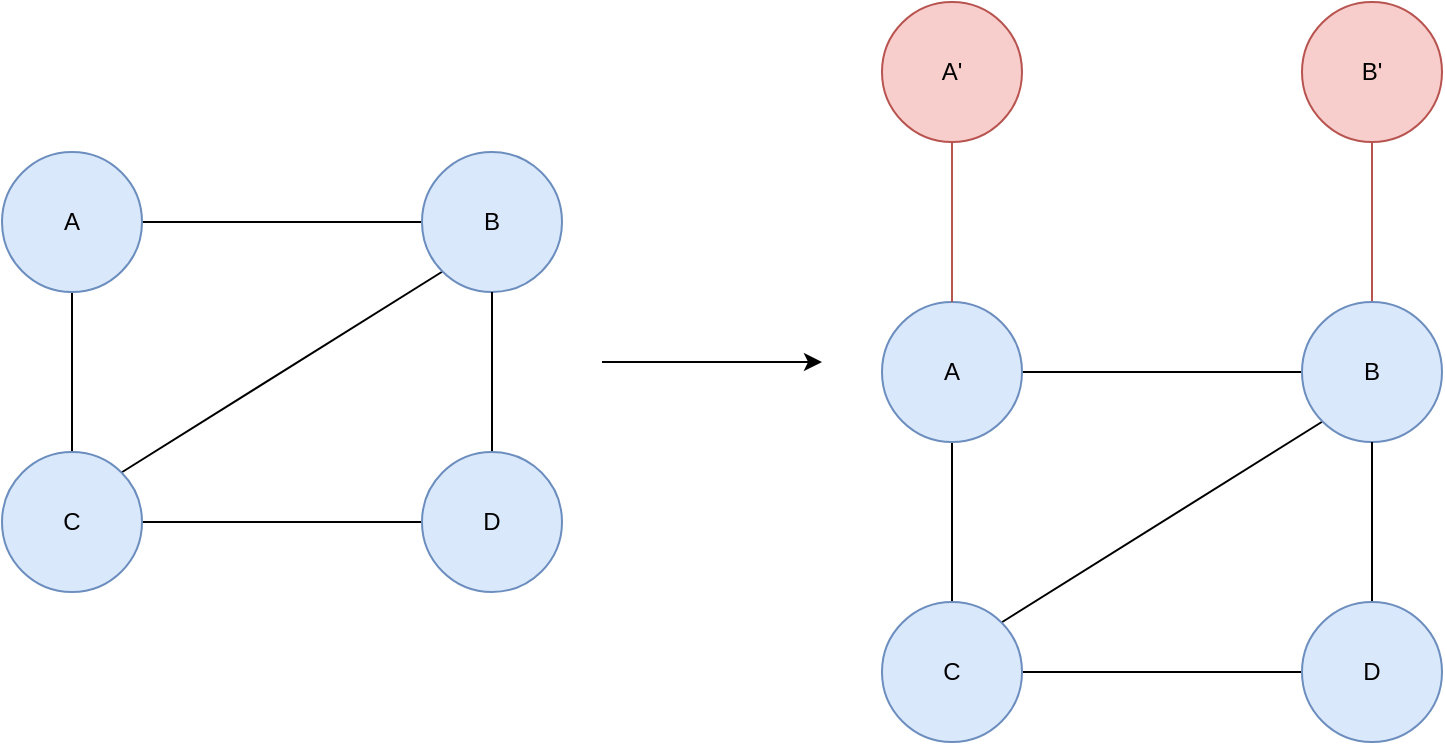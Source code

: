 <mxfile version="12.1.0" type="device" pages="1"><diagram id="q5mhmVjGawGprZf8YzE2" name="Page-1"><mxGraphModel dx="1038" dy="499" grid="1" gridSize="10" guides="1" tooltips="1" connect="1" arrows="1" fold="1" page="1" pageScale="1" pageWidth="826" pageHeight="1169" math="0" shadow="0"><root><mxCell id="0"/><mxCell id="1" parent="0"/><mxCell id="_F0f7T1SCblVCOCUp1rU-9" style="edgeStyle=orthogonalEdgeStyle;rounded=0;orthogonalLoop=1;jettySize=auto;html=1;exitX=0.5;exitY=1;exitDx=0;exitDy=0;entryX=0.5;entryY=0;entryDx=0;entryDy=0;endArrow=none;endFill=0;" edge="1" parent="1" source="_F0f7T1SCblVCOCUp1rU-1" target="_F0f7T1SCblVCOCUp1rU-3"><mxGeometry relative="1" as="geometry"/></mxCell><mxCell id="_F0f7T1SCblVCOCUp1rU-14" style="edgeStyle=orthogonalEdgeStyle;rounded=0;orthogonalLoop=1;jettySize=auto;html=1;exitX=1;exitY=0.5;exitDx=0;exitDy=0;entryX=0;entryY=0.5;entryDx=0;entryDy=0;endArrow=none;endFill=0;" edge="1" parent="1" source="_F0f7T1SCblVCOCUp1rU-1" target="_F0f7T1SCblVCOCUp1rU-2"><mxGeometry relative="1" as="geometry"/></mxCell><mxCell id="_F0f7T1SCblVCOCUp1rU-1" value="" style="ellipse;whiteSpace=wrap;html=1;fillColor=#dae8fc;strokeColor=#6c8ebf;" vertex="1" parent="1"><mxGeometry x="480" y="190" width="70" height="70" as="geometry"/></mxCell><mxCell id="_F0f7T1SCblVCOCUp1rU-12" style="edgeStyle=orthogonalEdgeStyle;rounded=0;orthogonalLoop=1;jettySize=auto;html=1;exitX=0.5;exitY=0;exitDx=0;exitDy=0;entryX=0.5;entryY=1;entryDx=0;entryDy=0;endArrow=none;endFill=0;fillColor=#f8cecc;strokeColor=#b85450;" edge="1" parent="1" source="_F0f7T1SCblVCOCUp1rU-2" target="_F0f7T1SCblVCOCUp1rU-6"><mxGeometry relative="1" as="geometry"/></mxCell><mxCell id="_F0f7T1SCblVCOCUp1rU-15" style="rounded=1;orthogonalLoop=1;jettySize=auto;html=1;exitX=0;exitY=1;exitDx=0;exitDy=0;entryX=1;entryY=0;entryDx=0;entryDy=0;endArrow=none;endFill=0;" edge="1" parent="1" source="_F0f7T1SCblVCOCUp1rU-2" target="_F0f7T1SCblVCOCUp1rU-3"><mxGeometry relative="1" as="geometry"/></mxCell><mxCell id="_F0f7T1SCblVCOCUp1rU-2" value="" style="ellipse;whiteSpace=wrap;html=1;fillColor=#dae8fc;strokeColor=#6c8ebf;" vertex="1" parent="1"><mxGeometry x="690" y="190" width="70" height="70" as="geometry"/></mxCell><mxCell id="_F0f7T1SCblVCOCUp1rU-10" style="edgeStyle=orthogonalEdgeStyle;rounded=0;orthogonalLoop=1;jettySize=auto;html=1;exitX=1;exitY=0.5;exitDx=0;exitDy=0;entryX=0;entryY=0.5;entryDx=0;entryDy=0;endArrow=none;endFill=0;" edge="1" parent="1" source="_F0f7T1SCblVCOCUp1rU-3" target="_F0f7T1SCblVCOCUp1rU-4"><mxGeometry relative="1" as="geometry"/></mxCell><mxCell id="_F0f7T1SCblVCOCUp1rU-3" value="" style="ellipse;whiteSpace=wrap;html=1;fillColor=#dae8fc;strokeColor=#6c8ebf;" vertex="1" parent="1"><mxGeometry x="480" y="340" width="70" height="70" as="geometry"/></mxCell><mxCell id="_F0f7T1SCblVCOCUp1rU-11" style="edgeStyle=orthogonalEdgeStyle;rounded=0;orthogonalLoop=1;jettySize=auto;html=1;exitX=0.5;exitY=0;exitDx=0;exitDy=0;entryX=0.5;entryY=1;entryDx=0;entryDy=0;endArrow=none;endFill=0;" edge="1" parent="1" source="_F0f7T1SCblVCOCUp1rU-4" target="_F0f7T1SCblVCOCUp1rU-2"><mxGeometry relative="1" as="geometry"/></mxCell><mxCell id="_F0f7T1SCblVCOCUp1rU-4" value="" style="ellipse;whiteSpace=wrap;html=1;fillColor=#dae8fc;strokeColor=#6c8ebf;" vertex="1" parent="1"><mxGeometry x="690" y="340" width="70" height="70" as="geometry"/></mxCell><mxCell id="_F0f7T1SCblVCOCUp1rU-8" style="edgeStyle=orthogonalEdgeStyle;rounded=0;orthogonalLoop=1;jettySize=auto;html=1;exitX=0.5;exitY=1;exitDx=0;exitDy=0;entryX=0.5;entryY=0;entryDx=0;entryDy=0;endArrow=none;endFill=0;fillColor=#f8cecc;strokeColor=#b85450;targetPerimeterSpacing=0;" edge="1" parent="1" source="_F0f7T1SCblVCOCUp1rU-5" target="_F0f7T1SCblVCOCUp1rU-1"><mxGeometry relative="1" as="geometry"/></mxCell><mxCell id="_F0f7T1SCblVCOCUp1rU-5" value="" style="ellipse;whiteSpace=wrap;html=1;fillColor=#f8cecc;strokeColor=#b85450;" vertex="1" parent="1"><mxGeometry x="480" y="40" width="70" height="70" as="geometry"/></mxCell><mxCell id="_F0f7T1SCblVCOCUp1rU-6" value="" style="ellipse;whiteSpace=wrap;html=1;fillColor=#f8cecc;strokeColor=#b85450;" vertex="1" parent="1"><mxGeometry x="690" y="40" width="70" height="70" as="geometry"/></mxCell><mxCell id="_F0f7T1SCblVCOCUp1rU-16" value="A'" style="text;html=1;strokeColor=none;fillColor=none;align=center;verticalAlign=middle;whiteSpace=wrap;rounded=0;" vertex="1" parent="1"><mxGeometry x="495" y="65" width="40" height="20" as="geometry"/></mxCell><mxCell id="_F0f7T1SCblVCOCUp1rU-17" value="B'" style="text;html=1;strokeColor=none;fillColor=none;align=center;verticalAlign=middle;whiteSpace=wrap;rounded=0;" vertex="1" parent="1"><mxGeometry x="705" y="65" width="40" height="20" as="geometry"/></mxCell><mxCell id="_F0f7T1SCblVCOCUp1rU-18" value="A" style="text;html=1;strokeColor=none;fillColor=none;align=center;verticalAlign=middle;whiteSpace=wrap;rounded=0;" vertex="1" parent="1"><mxGeometry x="495" y="215" width="40" height="20" as="geometry"/></mxCell><mxCell id="_F0f7T1SCblVCOCUp1rU-19" value="B" style="text;html=1;strokeColor=none;fillColor=none;align=center;verticalAlign=middle;whiteSpace=wrap;rounded=0;" vertex="1" parent="1"><mxGeometry x="705" y="215" width="40" height="20" as="geometry"/></mxCell><mxCell id="_F0f7T1SCblVCOCUp1rU-20" value="C" style="text;html=1;strokeColor=none;fillColor=none;align=center;verticalAlign=middle;whiteSpace=wrap;rounded=0;" vertex="1" parent="1"><mxGeometry x="495" y="365" width="40" height="20" as="geometry"/></mxCell><mxCell id="_F0f7T1SCblVCOCUp1rU-21" value="D" style="text;html=1;strokeColor=none;fillColor=none;align=center;verticalAlign=middle;whiteSpace=wrap;rounded=0;" vertex="1" parent="1"><mxGeometry x="705" y="365" width="40" height="20" as="geometry"/></mxCell><mxCell id="_F0f7T1SCblVCOCUp1rU-35" style="edgeStyle=orthogonalEdgeStyle;rounded=0;orthogonalLoop=1;jettySize=auto;html=1;exitX=0.5;exitY=1;exitDx=0;exitDy=0;entryX=0.5;entryY=0;entryDx=0;entryDy=0;endArrow=none;endFill=0;" edge="1" parent="1" source="_F0f7T1SCblVCOCUp1rU-37" target="_F0f7T1SCblVCOCUp1rU-41"><mxGeometry relative="1" as="geometry"/></mxCell><mxCell id="_F0f7T1SCblVCOCUp1rU-36" style="edgeStyle=orthogonalEdgeStyle;rounded=0;orthogonalLoop=1;jettySize=auto;html=1;exitX=1;exitY=0.5;exitDx=0;exitDy=0;entryX=0;entryY=0.5;entryDx=0;entryDy=0;endArrow=none;endFill=0;" edge="1" parent="1" source="_F0f7T1SCblVCOCUp1rU-37" target="_F0f7T1SCblVCOCUp1rU-39"><mxGeometry relative="1" as="geometry"/></mxCell><mxCell id="_F0f7T1SCblVCOCUp1rU-37" value="" style="ellipse;whiteSpace=wrap;html=1;fillColor=#dae8fc;strokeColor=#6c8ebf;" vertex="1" parent="1"><mxGeometry x="40" y="115" width="70" height="70" as="geometry"/></mxCell><mxCell id="_F0f7T1SCblVCOCUp1rU-38" style="rounded=1;orthogonalLoop=1;jettySize=auto;html=1;exitX=0;exitY=1;exitDx=0;exitDy=0;entryX=1;entryY=0;entryDx=0;entryDy=0;endArrow=none;endFill=0;" edge="1" parent="1" source="_F0f7T1SCblVCOCUp1rU-39" target="_F0f7T1SCblVCOCUp1rU-41"><mxGeometry relative="1" as="geometry"/></mxCell><mxCell id="_F0f7T1SCblVCOCUp1rU-39" value="" style="ellipse;whiteSpace=wrap;html=1;fillColor=#dae8fc;strokeColor=#6c8ebf;" vertex="1" parent="1"><mxGeometry x="250" y="115" width="70" height="70" as="geometry"/></mxCell><mxCell id="_F0f7T1SCblVCOCUp1rU-40" style="edgeStyle=orthogonalEdgeStyle;rounded=0;orthogonalLoop=1;jettySize=auto;html=1;exitX=1;exitY=0.5;exitDx=0;exitDy=0;entryX=0;entryY=0.5;entryDx=0;entryDy=0;endArrow=none;endFill=0;" edge="1" parent="1" source="_F0f7T1SCblVCOCUp1rU-41" target="_F0f7T1SCblVCOCUp1rU-43"><mxGeometry relative="1" as="geometry"/></mxCell><mxCell id="_F0f7T1SCblVCOCUp1rU-41" value="" style="ellipse;whiteSpace=wrap;html=1;fillColor=#dae8fc;strokeColor=#6c8ebf;" vertex="1" parent="1"><mxGeometry x="40" y="265" width="70" height="70" as="geometry"/></mxCell><mxCell id="_F0f7T1SCblVCOCUp1rU-42" style="edgeStyle=orthogonalEdgeStyle;rounded=0;orthogonalLoop=1;jettySize=auto;html=1;exitX=0.5;exitY=0;exitDx=0;exitDy=0;entryX=0.5;entryY=1;entryDx=0;entryDy=0;endArrow=none;endFill=0;" edge="1" parent="1" source="_F0f7T1SCblVCOCUp1rU-43" target="_F0f7T1SCblVCOCUp1rU-39"><mxGeometry relative="1" as="geometry"/></mxCell><mxCell id="_F0f7T1SCblVCOCUp1rU-43" value="" style="ellipse;whiteSpace=wrap;html=1;fillColor=#dae8fc;strokeColor=#6c8ebf;" vertex="1" parent="1"><mxGeometry x="250" y="265" width="70" height="70" as="geometry"/></mxCell><mxCell id="_F0f7T1SCblVCOCUp1rU-44" value="A" style="text;html=1;strokeColor=none;fillColor=none;align=center;verticalAlign=middle;whiteSpace=wrap;rounded=0;" vertex="1" parent="1"><mxGeometry x="55" y="140" width="40" height="20" as="geometry"/></mxCell><mxCell id="_F0f7T1SCblVCOCUp1rU-45" value="B" style="text;html=1;strokeColor=none;fillColor=none;align=center;verticalAlign=middle;whiteSpace=wrap;rounded=0;" vertex="1" parent="1"><mxGeometry x="265" y="140" width="40" height="20" as="geometry"/></mxCell><mxCell id="_F0f7T1SCblVCOCUp1rU-46" value="C" style="text;html=1;strokeColor=none;fillColor=none;align=center;verticalAlign=middle;whiteSpace=wrap;rounded=0;" vertex="1" parent="1"><mxGeometry x="55" y="290" width="40" height="20" as="geometry"/></mxCell><mxCell id="_F0f7T1SCblVCOCUp1rU-47" value="D" style="text;html=1;strokeColor=none;fillColor=none;align=center;verticalAlign=middle;whiteSpace=wrap;rounded=0;" vertex="1" parent="1"><mxGeometry x="265" y="290" width="40" height="20" as="geometry"/></mxCell><mxCell id="_F0f7T1SCblVCOCUp1rU-48" value="" style="endArrow=classic;html=1;strokeColor=#000000;" edge="1" parent="1"><mxGeometry width="50" height="50" relative="1" as="geometry"><mxPoint x="340" y="220" as="sourcePoint"/><mxPoint x="450" y="220" as="targetPoint"/></mxGeometry></mxCell></root></mxGraphModel></diagram></mxfile>